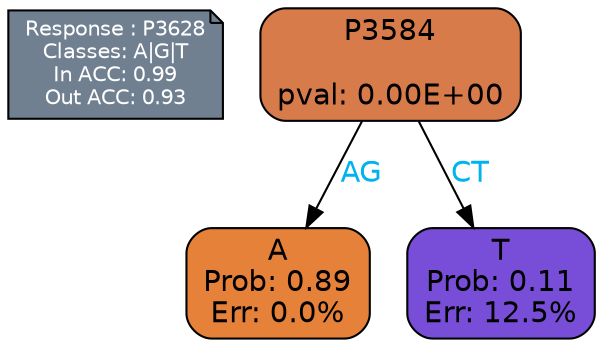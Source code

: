 digraph Tree {
node [shape=box, style="filled, rounded", color="black", fontname=helvetica] ;
graph [ranksep=equally, splines=polylines, bgcolor=transparent, dpi=600] ;
edge [fontname=helvetica] ;
LEGEND [label="Response : P3628
Classes: A|G|T
In ACC: 0.99
Out ACC: 0.93
",shape=note,align=left,style=filled,fillcolor="slategray",fontcolor="white",fontsize=10];1 [label="P3584

pval: 0.00E+00", fillcolor="#d87b4a"] ;
2 [label="A
Prob: 0.89
Err: 0.0%", fillcolor="#e58139"] ;
3 [label="T
Prob: 0.11
Err: 12.5%", fillcolor="#784ed8"] ;
1 -> 2 [label="AG",fontcolor=deepskyblue2] ;
1 -> 3 [label="CT",fontcolor=deepskyblue2] ;
{rank = same; 2;3;}{rank = same; LEGEND;1;}}